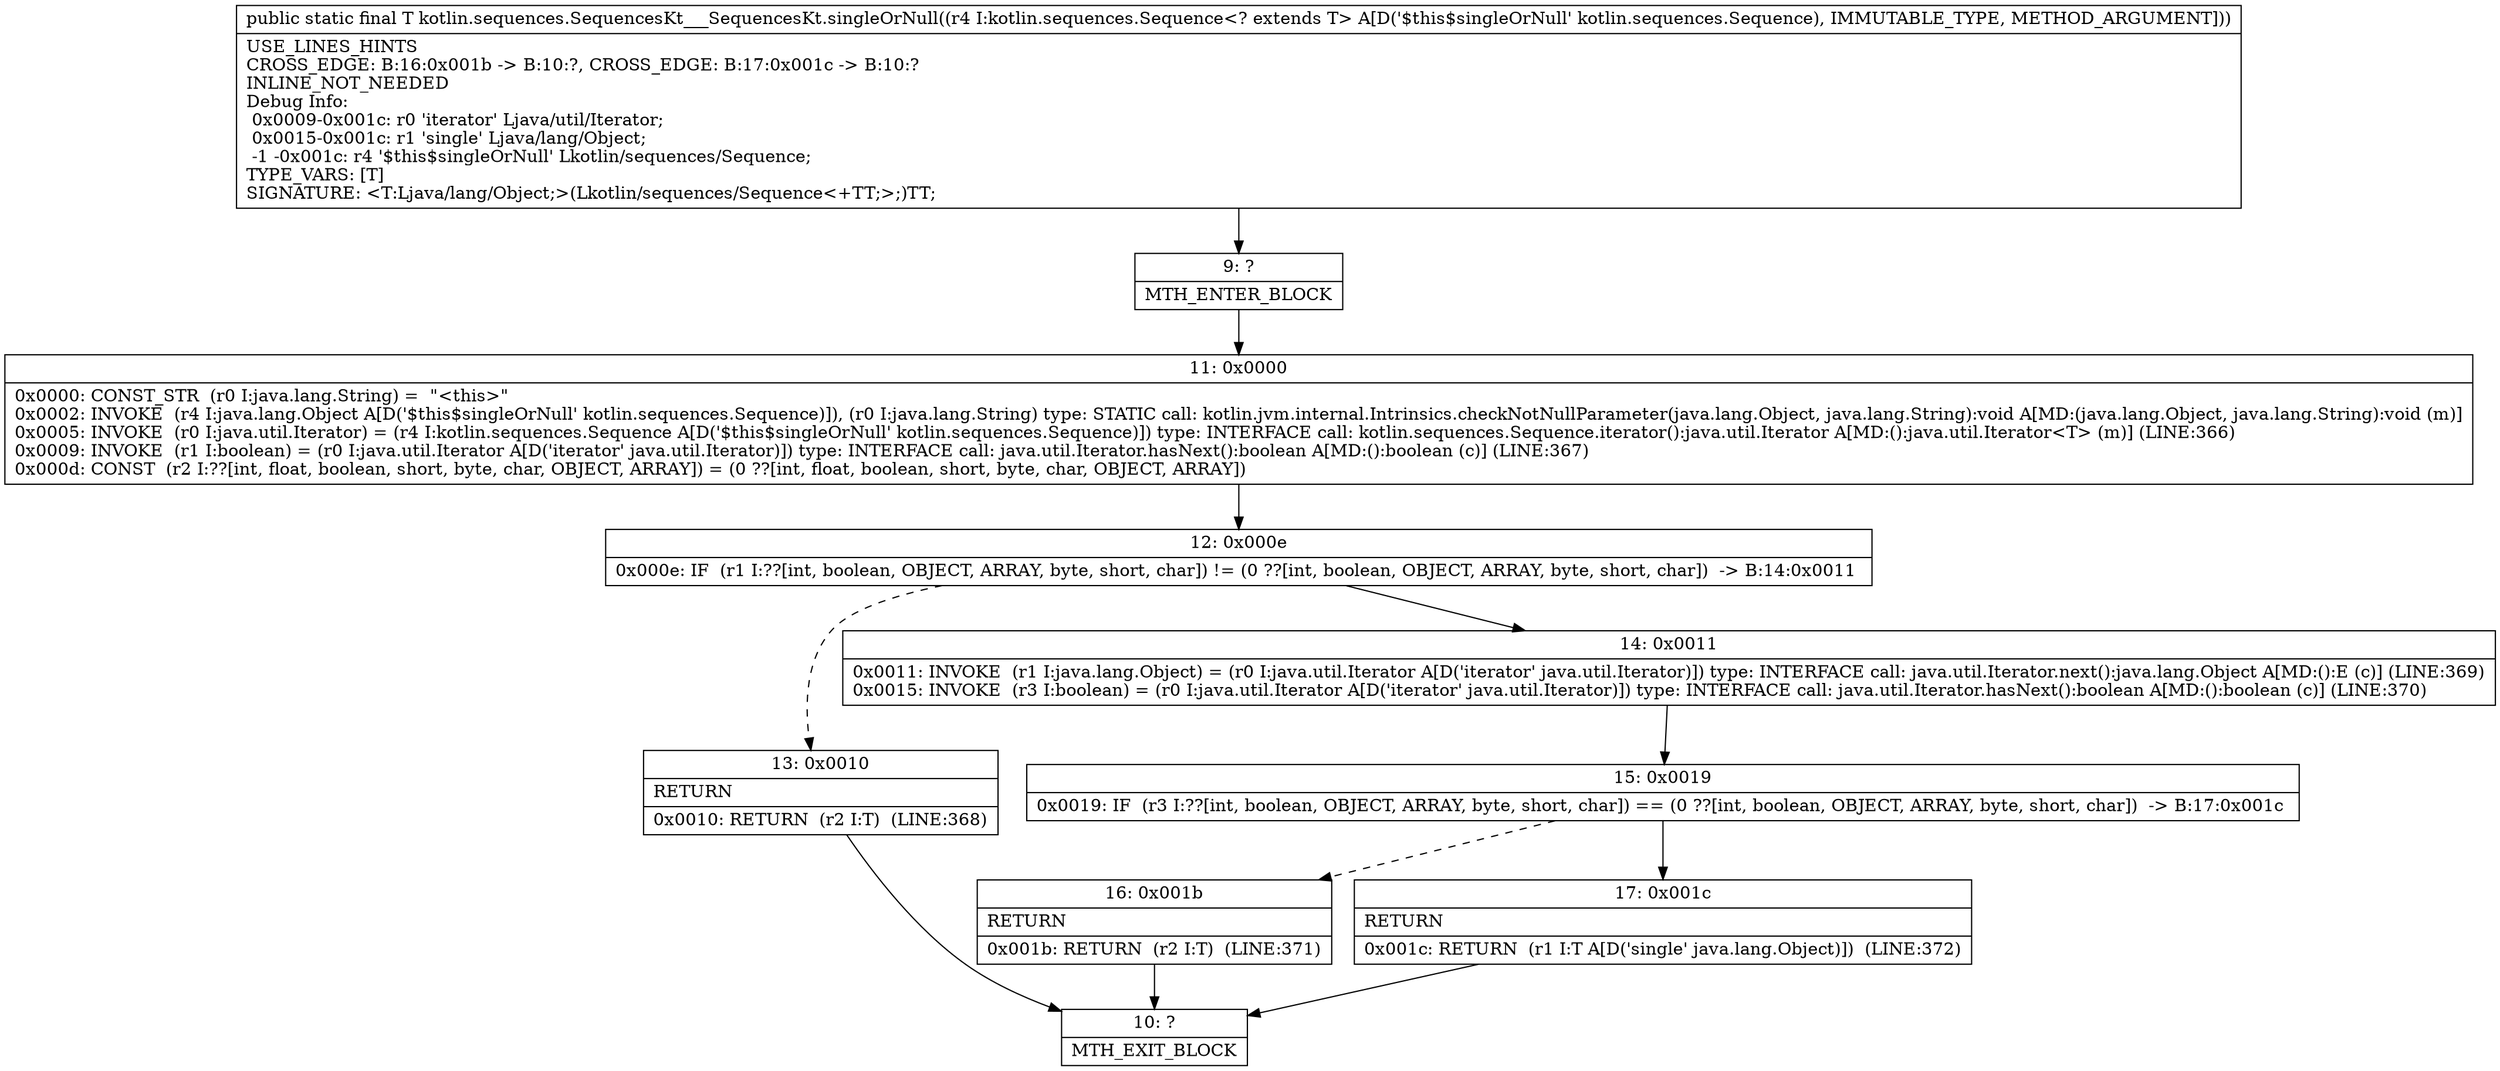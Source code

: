 digraph "CFG forkotlin.sequences.SequencesKt___SequencesKt.singleOrNull(Lkotlin\/sequences\/Sequence;)Ljava\/lang\/Object;" {
Node_9 [shape=record,label="{9\:\ ?|MTH_ENTER_BLOCK\l}"];
Node_11 [shape=record,label="{11\:\ 0x0000|0x0000: CONST_STR  (r0 I:java.lang.String) =  \"\<this\>\" \l0x0002: INVOKE  (r4 I:java.lang.Object A[D('$this$singleOrNull' kotlin.sequences.Sequence)]), (r0 I:java.lang.String) type: STATIC call: kotlin.jvm.internal.Intrinsics.checkNotNullParameter(java.lang.Object, java.lang.String):void A[MD:(java.lang.Object, java.lang.String):void (m)]\l0x0005: INVOKE  (r0 I:java.util.Iterator) = (r4 I:kotlin.sequences.Sequence A[D('$this$singleOrNull' kotlin.sequences.Sequence)]) type: INTERFACE call: kotlin.sequences.Sequence.iterator():java.util.Iterator A[MD:():java.util.Iterator\<T\> (m)] (LINE:366)\l0x0009: INVOKE  (r1 I:boolean) = (r0 I:java.util.Iterator A[D('iterator' java.util.Iterator)]) type: INTERFACE call: java.util.Iterator.hasNext():boolean A[MD:():boolean (c)] (LINE:367)\l0x000d: CONST  (r2 I:??[int, float, boolean, short, byte, char, OBJECT, ARRAY]) = (0 ??[int, float, boolean, short, byte, char, OBJECT, ARRAY]) \l}"];
Node_12 [shape=record,label="{12\:\ 0x000e|0x000e: IF  (r1 I:??[int, boolean, OBJECT, ARRAY, byte, short, char]) != (0 ??[int, boolean, OBJECT, ARRAY, byte, short, char])  \-\> B:14:0x0011 \l}"];
Node_13 [shape=record,label="{13\:\ 0x0010|RETURN\l|0x0010: RETURN  (r2 I:T)  (LINE:368)\l}"];
Node_10 [shape=record,label="{10\:\ ?|MTH_EXIT_BLOCK\l}"];
Node_14 [shape=record,label="{14\:\ 0x0011|0x0011: INVOKE  (r1 I:java.lang.Object) = (r0 I:java.util.Iterator A[D('iterator' java.util.Iterator)]) type: INTERFACE call: java.util.Iterator.next():java.lang.Object A[MD:():E (c)] (LINE:369)\l0x0015: INVOKE  (r3 I:boolean) = (r0 I:java.util.Iterator A[D('iterator' java.util.Iterator)]) type: INTERFACE call: java.util.Iterator.hasNext():boolean A[MD:():boolean (c)] (LINE:370)\l}"];
Node_15 [shape=record,label="{15\:\ 0x0019|0x0019: IF  (r3 I:??[int, boolean, OBJECT, ARRAY, byte, short, char]) == (0 ??[int, boolean, OBJECT, ARRAY, byte, short, char])  \-\> B:17:0x001c \l}"];
Node_16 [shape=record,label="{16\:\ 0x001b|RETURN\l|0x001b: RETURN  (r2 I:T)  (LINE:371)\l}"];
Node_17 [shape=record,label="{17\:\ 0x001c|RETURN\l|0x001c: RETURN  (r1 I:T A[D('single' java.lang.Object)])  (LINE:372)\l}"];
MethodNode[shape=record,label="{public static final T kotlin.sequences.SequencesKt___SequencesKt.singleOrNull((r4 I:kotlin.sequences.Sequence\<? extends T\> A[D('$this$singleOrNull' kotlin.sequences.Sequence), IMMUTABLE_TYPE, METHOD_ARGUMENT]))  | USE_LINES_HINTS\lCROSS_EDGE: B:16:0x001b \-\> B:10:?, CROSS_EDGE: B:17:0x001c \-\> B:10:?\lINLINE_NOT_NEEDED\lDebug Info:\l  0x0009\-0x001c: r0 'iterator' Ljava\/util\/Iterator;\l  0x0015\-0x001c: r1 'single' Ljava\/lang\/Object;\l  \-1 \-0x001c: r4 '$this$singleOrNull' Lkotlin\/sequences\/Sequence;\lTYPE_VARS: [T]\lSIGNATURE: \<T:Ljava\/lang\/Object;\>(Lkotlin\/sequences\/Sequence\<+TT;\>;)TT;\l}"];
MethodNode -> Node_9;Node_9 -> Node_11;
Node_11 -> Node_12;
Node_12 -> Node_13[style=dashed];
Node_12 -> Node_14;
Node_13 -> Node_10;
Node_14 -> Node_15;
Node_15 -> Node_16[style=dashed];
Node_15 -> Node_17;
Node_16 -> Node_10;
Node_17 -> Node_10;
}

